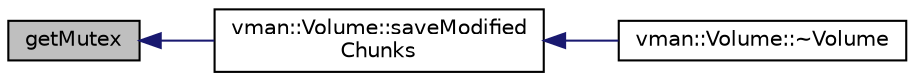 digraph "getMutex"
{
  bgcolor="transparent";
  edge [fontname="Helvetica",fontsize="10",labelfontname="Helvetica",labelfontsize="10"];
  node [fontname="Helvetica",fontsize="10",shape=record];
  rankdir="LR";
  Node1 [label="getMutex",height=0.2,width=0.4,color="black", fillcolor="grey75", style="filled" fontcolor="black"];
  Node1 -> Node2 [dir="back",color="midnightblue",fontsize="10",style="solid",fontname="Helvetica"];
  Node2 [label="vman::Volume::saveModified\lChunks",height=0.2,width=0.4,color="black",URL="$classvman_1_1_volume.html#ab6b0763fc57f8bfc5b184093392ca232",tooltip="Writes all modified chunks to disk."];
  Node2 -> Node3 [dir="back",color="midnightblue",fontsize="10",style="solid",fontname="Helvetica"];
  Node3 [label="vman::Volume::~Volume",height=0.2,width=0.4,color="black",URL="$classvman_1_1_volume.html#a50b753078c07b3d92e7ebca2920ce100"];
}
